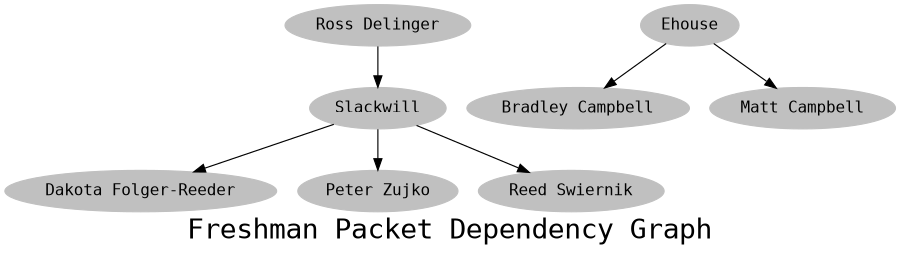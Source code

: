 digraph "Packet Dependencies" {
	graph [ fontname = "Monospace",
	      	fontsize = 24,
		label = "Freshman Packet Dependency Graph",
		size = "6,6" ];
	node [	shape = oval,
	     	color = grey,
		style = filled,
		fontname = "Monospace" ];

	"Dakota Folger-Reeder";
	"Peter Zujko";
	"Reed Swiernik";
	"Ross Delinger";
	"Slackwill";
        "Ehouse";
        "Bradley Campbell";
        "Matt Campbell";

	"Ross Delinger" -> "Slackwill";
	"Slackwill" -> "Reed Swiernik";
	"Slackwill" -> "Peter Zujko";
	"Slackwill" -> "Dakota Folger-Reeder";
        "Ehouse" -> "Bradley Campbell";
        "Ehouse" -> "Matt Campbell";
}
